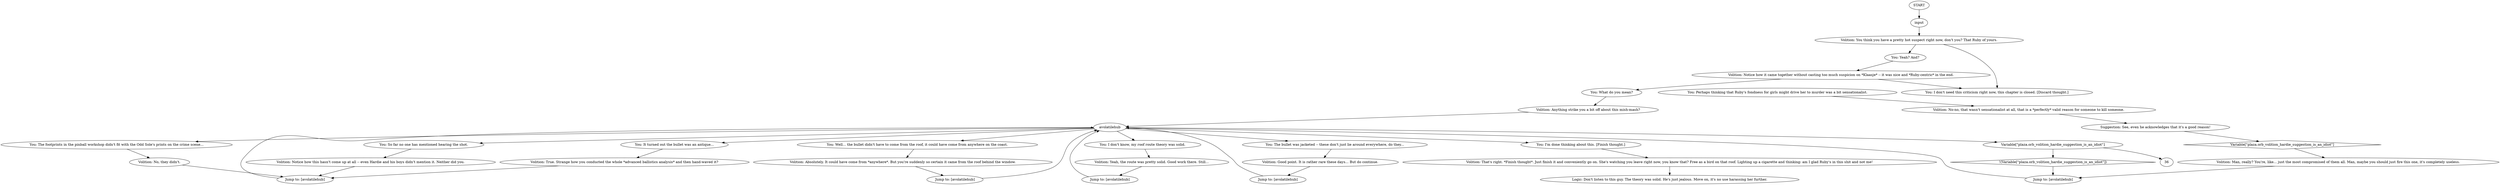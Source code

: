 # PLAZA ORB / hardie volition afterthought
# *Why didn't anyone hear the shot?*
#On plaza once "convince hardie boys to tell you where ruby is = done" and Klaasje is not arrested and Skillset Compromised is done too.
# ==================================================
digraph G {
	  0 [label="START"];
	  1 [label="input"];
	  2 [label="Volition: Anything strike you a bit off about this mish-mash?"];
	  3 [label="Volition: True. Strange how you conducted the whole *advanced ballistics analysis* and then hand-waved it?"];
	  4 [label="Volition: That's right. *Finish thought*. Just finish it and conveniently go on. She's watching you leave right now, you know that? Free as a bird on that roof. Lighting up a cigarette and thinking: am I glad Ruby's in this shit and not me!"];
	  5 [label="Volition: Notice how this hasn't come up at all -- even Hardie and his boys didn't mention it. Neither did you."];
	  6 [label="Volition: No-no, that wasn't sensationalist at all, that is a *perfectly* valid reason for someone to kill someone."];
	  7 [label="Volition: Man, really? You're, like... just the most compromised of them all. Man, maybe you should just fire this one, it's completely useless."];
	  8 [label="Suggestion: See, even he acknowledges that it's a good reason!"];
	  9 [label="Logic: Don't listen to this guy. The theory was solid. He's just jealous. Move on, it's no use harassing her further."];
	  10 [label="You: The footprints in the pinball workshop didn't fit with the Odd Sole's prints on the crime scene..."];
	  11 [label="avolatilehub"];
	  12 [label="You: Well... the bullet didn't have to come from the roof, it could have come from anywhere on the coast."];
	  13 [label="You: So far no one has mentioned hearing the shot."];
	  14 [label="Volition: Notice how it came together without casting too much suspicion on *Klaasje* -- it was nice and *Ruby-centric* in the end."];
	  15 [label="Volition: No, they didn't."];
	  16 [label="Volition: Yeah, the route was pretty solid. Good work there. Still..."];
	  17 [label="Jump to: [avolatilehub]"];
	  18 [label="Jump to: [avolatilehub]"];
	  19 [label="Volition: You think you have a pretty hot suspect right now, don't you? That Ruby of yours."];
	  20 [label="Volition: Good point. It is rather rare these days... But do continue."];
	  21 [label="You: I don't know, my roof route theory was solid."];
	  22 [label="Volition: Absolutely. It could have come from *anywhere*. But you're suddenly so certain it came from the roof behind the window."];
	  23 [label="Jump to: [avolatilehub]"];
	  24 [label="Jump to: [avolatilehub]"];
	  25 [label="You: What do you mean?"];
	  26 [label="You: The bullet was jacketed -- these don't just lie around everywhere, do they..."];
	  27 [label="Jump to: [avolatilehub]"];
	  28 [label="You: Yeah? And?"];
	  29 [label="You: I'm done thinking about this. [Finish thought.]"];
	  30 [label="You: I don't need this criticism right now, this chapter is closed. [Discard thought.]"];
	  31 [label="You: Perhaps thinking that Ruby's fondness for girls might drive her to murder was a bit sensationalist."];
	  32 [label="You: It turned out the bullet was an antique..."];
	  33 [label="Variable[\"plaza.orb_volition_hardie_suggestion_is_an_idiot\"]"];
	  34 [label="Variable[\"plaza.orb_volition_hardie_suggestion_is_an_idiot\"]", shape=diamond];
	  35 [label="!(Variable[\"plaza.orb_volition_hardie_suggestion_is_an_idiot\"])", shape=diamond];
	  0 -> 1
	  1 -> 19
	  2 -> 11
	  3 -> 17
	  4 -> 9
	  5 -> 17
	  6 -> 8
	  7 -> 23
	  8 -> 34
	  10 -> 15
	  11 -> 32
	  11 -> 33
	  11 -> 10
	  11 -> 12
	  11 -> 13
	  11 -> 21
	  11 -> 26
	  11 -> 29
	  12 -> 22
	  13 -> 5
	  14 -> 25
	  14 -> 30
	  15 -> 17
	  16 -> 27
	  17 -> 11
	  18 -> 11
	  19 -> 28
	  19 -> 30
	  20 -> 24
	  21 -> 16
	  22 -> 18
	  23 -> 11
	  24 -> 11
	  25 -> 2
	  26 -> 20
	  27 -> 11
	  28 -> 14
	  29 -> 4
	  31 -> 6
	  32 -> 3
	  33 -> 35
	  33 -> 36
	  34 -> 7
	  35 -> 23
}

